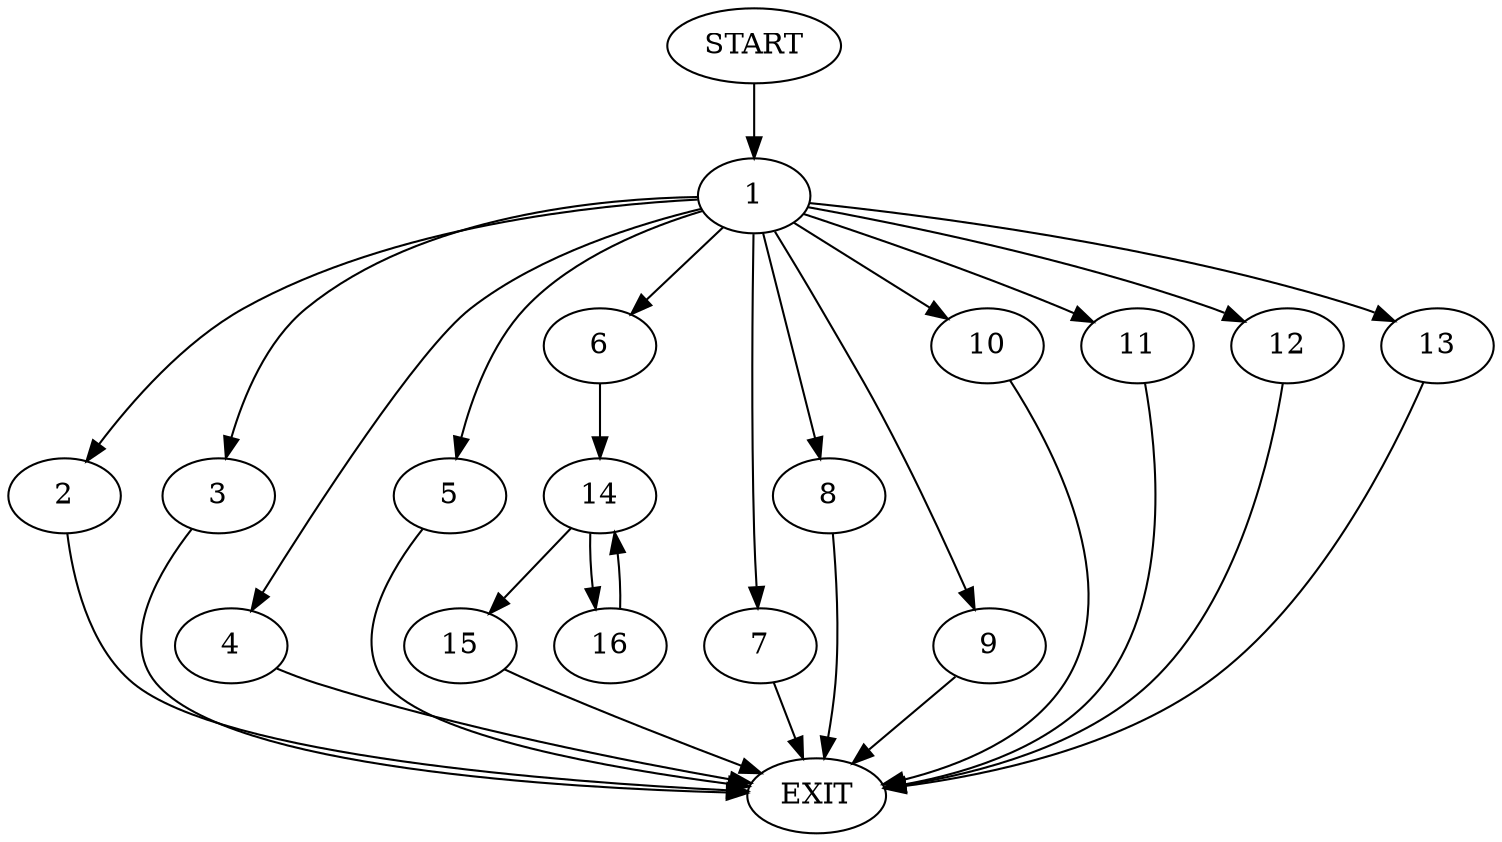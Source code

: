 digraph {
0 [label="START"]
17 [label="EXIT"]
0 -> 1
1 -> 2
1 -> 3
1 -> 4
1 -> 5
1 -> 6
1 -> 7
1 -> 8
1 -> 9
1 -> 10
1 -> 11
1 -> 12
1 -> 13
3 -> 17
10 -> 17
2 -> 17
9 -> 17
5 -> 17
13 -> 17
11 -> 17
4 -> 17
12 -> 17
6 -> 14
7 -> 17
8 -> 17
14 -> 15
14 -> 16
16 -> 14
15 -> 17
}

